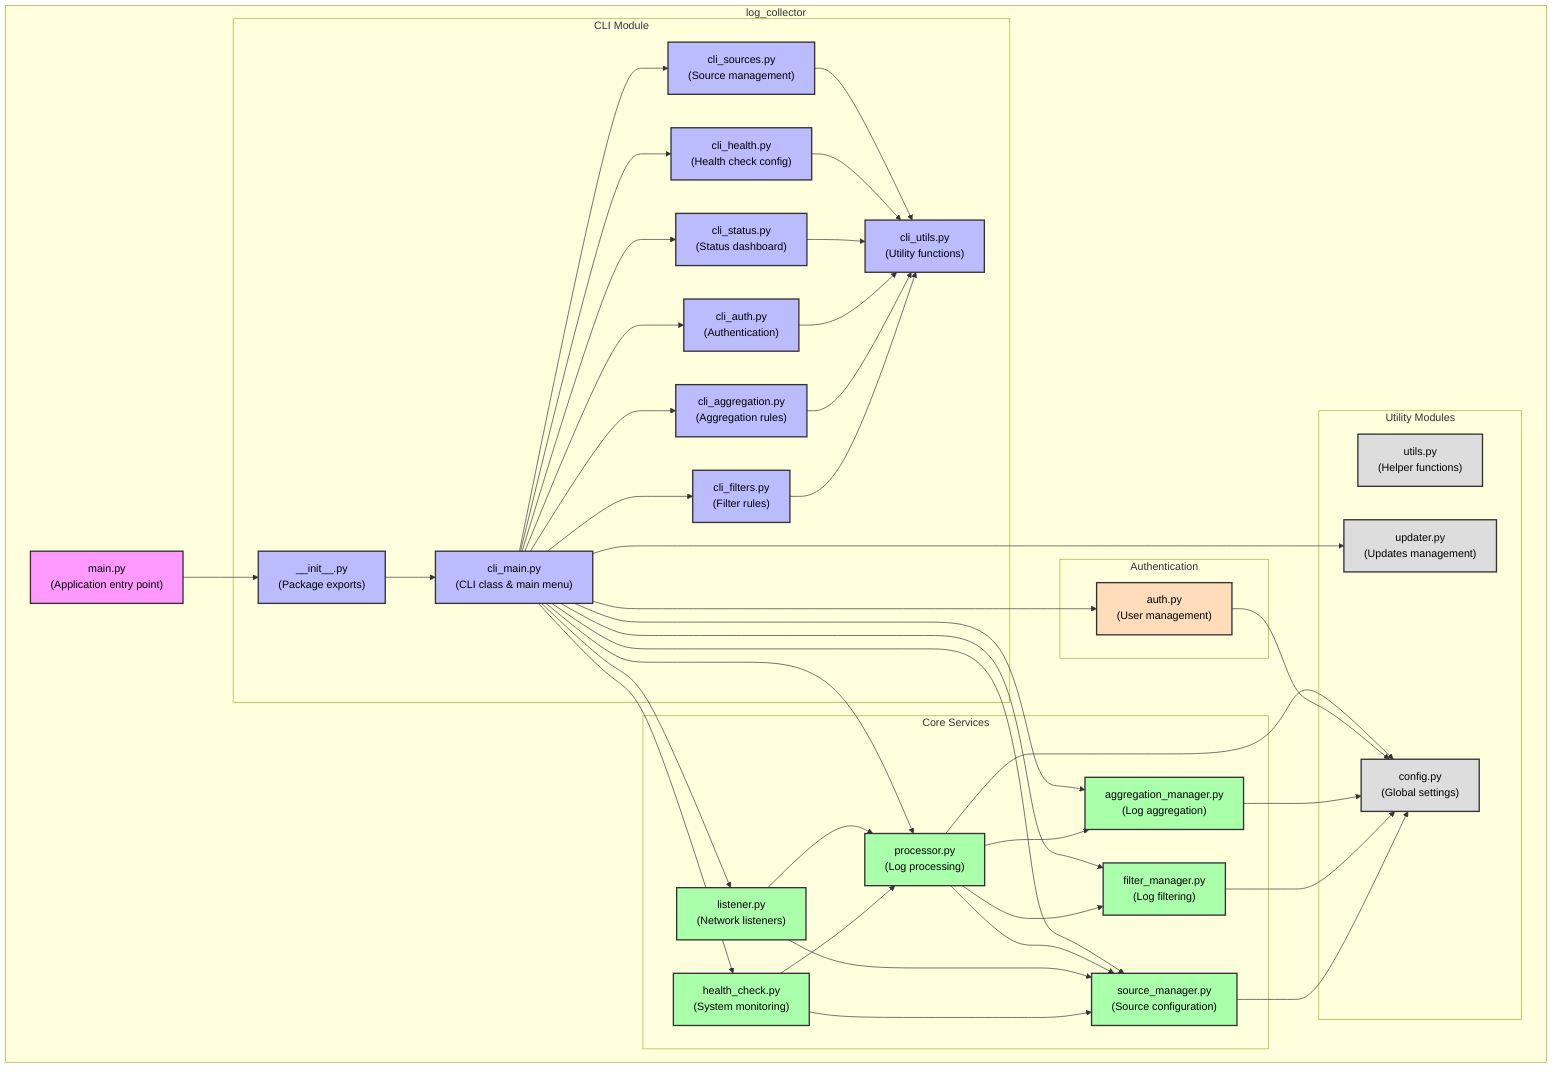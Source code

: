 flowchart TD
    subgraph log_collector
        main["main.py\n(Application entry point)"]
        
        subgraph cli_module["CLI Module"]
            cli_init["__init__.py\n(Package exports)"]
            cli_main["cli_main.py\n(CLI class & main menu)"]
            cli_utils["cli_utils.py\n(Utility functions)"]
            cli_sources["cli_sources.py\n(Source management)"]
            cli_health["cli_health.py\n(Health check config)"]
            cli_status["cli_status.py\n(Status dashboard)"]
            cli_auth["cli_auth.py\n(Authentication)"]
            cli_aggregation["cli_aggregation.py\n(Aggregation rules)"]
            cli_filters["cli_filters.py\n(Filter rules)"]
        end
        
        subgraph core_services["Core Services"]
            processor["processor.py\n(Log processing)"]
            source_manager["source_manager.py\n(Source configuration)"]
            listener["listener.py\n(Network listeners)"]
            health_check["health_check.py\n(System monitoring)"]
            aggregation_manager["aggregation_manager.py\n(Log aggregation)"]
            filter_manager["filter_manager.py\n(Log filtering)"]
        end
        
        subgraph authentication["Authentication"]
            auth["auth.py\n(User management)"]
        end
        
        subgraph utility["Utility Modules"]
            utils["utils.py\n(Helper functions)"]
            config["config.py\n(Global settings)"]
            updater["updater.py\n(Updates management)"]
        end
    end
    
    main --> cli_init
    cli_init --> cli_main
    
    cli_main --> cli_sources
    cli_main --> cli_health
    cli_main --> cli_status
    cli_main --> cli_auth
    cli_main --> cli_aggregation
    cli_main --> cli_filters
    
    cli_sources --> cli_utils
    cli_health --> cli_utils
    cli_status --> cli_utils
    cli_auth --> cli_utils
    cli_aggregation --> cli_utils
    cli_filters --> cli_utils
    
    cli_main --> processor
    cli_main --> listener
    cli_main --> source_manager
    cli_main --> health_check
    cli_main --> aggregation_manager
    cli_main --> filter_manager
    cli_main --> auth
    cli_main --> updater
    
    processor --> source_manager
    processor --> aggregation_manager
    processor --> filter_manager
    processor --> config
    
    listener --> source_manager
    listener --> processor
    
    health_check --> source_manager
    health_check --> processor
    
    auth --> config
    
    aggregation_manager --> config
    filter_manager --> config
    source_manager --> config
    
    classDef module fill:#f9f,stroke:#333,stroke-width:2px,color:black;
    classDef cliModule fill:#bbf,stroke:#333,stroke-width:2px,color:black;
    classDef coreModule fill:#afa,stroke:#333,stroke-width:2px,color:black; 
    classDef authModule fill:#fdb,stroke:#333,stroke-width:2px,color:black;
    classDef utilModule fill:#ddd,stroke:#333,stroke-width:2px,color:black;
    
    class main module;
    class cli_init,cli_main,cli_utils,cli_sources,cli_health,cli_status,cli_auth,cli_aggregation,cli_filters cliModule;
    class processor,source_manager,listener,health_check,aggregation_manager,filter_manager coreModule;
    class auth authModule;
    class utils,config,updater utilModule;